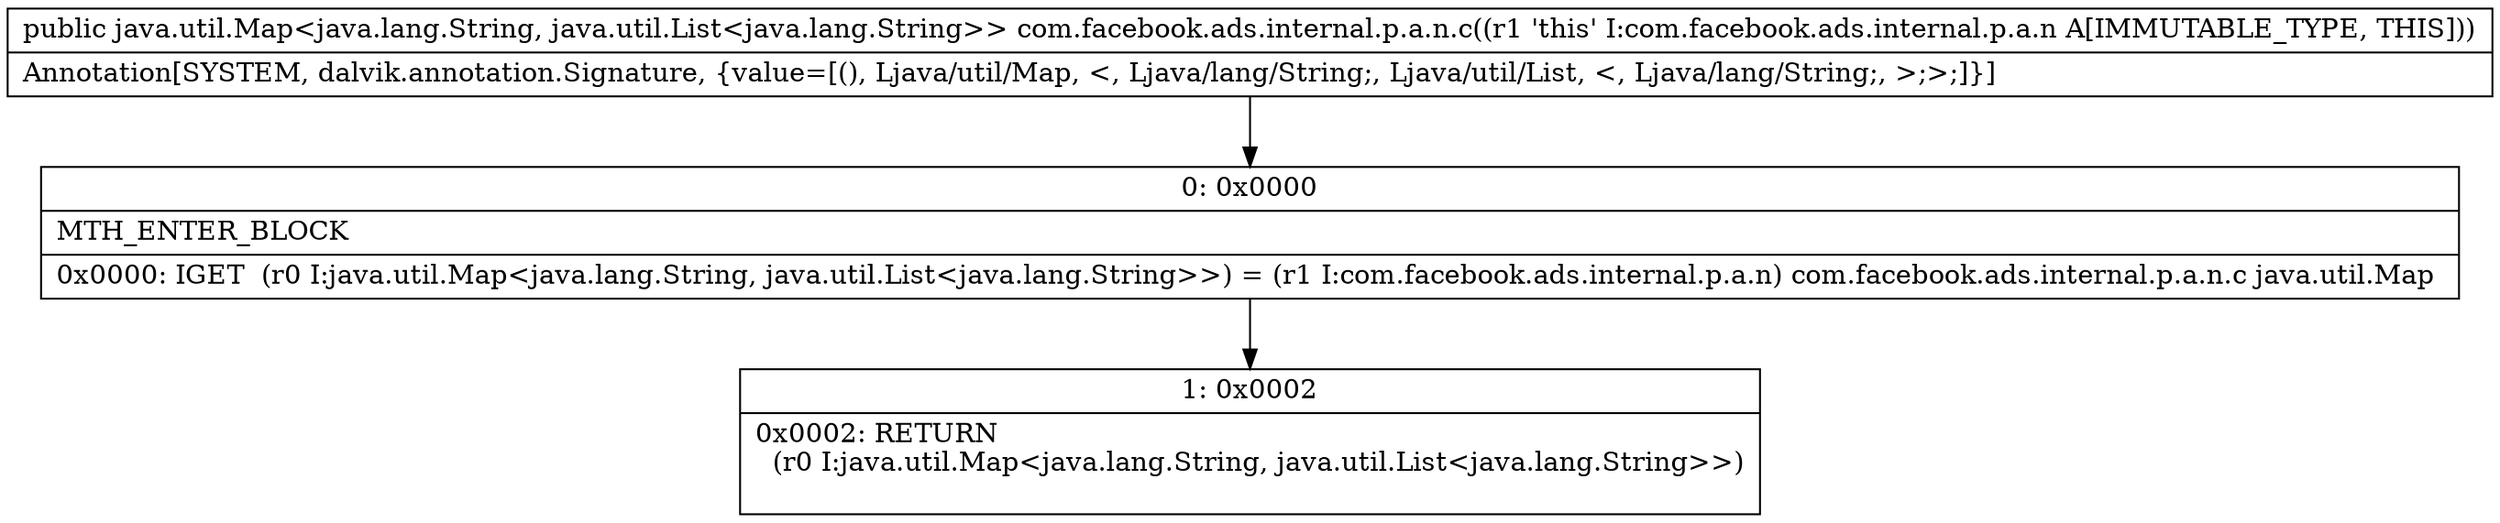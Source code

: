 digraph "CFG forcom.facebook.ads.internal.p.a.n.c()Ljava\/util\/Map;" {
Node_0 [shape=record,label="{0\:\ 0x0000|MTH_ENTER_BLOCK\l|0x0000: IGET  (r0 I:java.util.Map\<java.lang.String, java.util.List\<java.lang.String\>\>) = (r1 I:com.facebook.ads.internal.p.a.n) com.facebook.ads.internal.p.a.n.c java.util.Map \l}"];
Node_1 [shape=record,label="{1\:\ 0x0002|0x0002: RETURN  \l  (r0 I:java.util.Map\<java.lang.String, java.util.List\<java.lang.String\>\>)\l \l}"];
MethodNode[shape=record,label="{public java.util.Map\<java.lang.String, java.util.List\<java.lang.String\>\> com.facebook.ads.internal.p.a.n.c((r1 'this' I:com.facebook.ads.internal.p.a.n A[IMMUTABLE_TYPE, THIS]))  | Annotation[SYSTEM, dalvik.annotation.Signature, \{value=[(), Ljava\/util\/Map, \<, Ljava\/lang\/String;, Ljava\/util\/List, \<, Ljava\/lang\/String;, \>;\>;]\}]\l}"];
MethodNode -> Node_0;
Node_0 -> Node_1;
}

